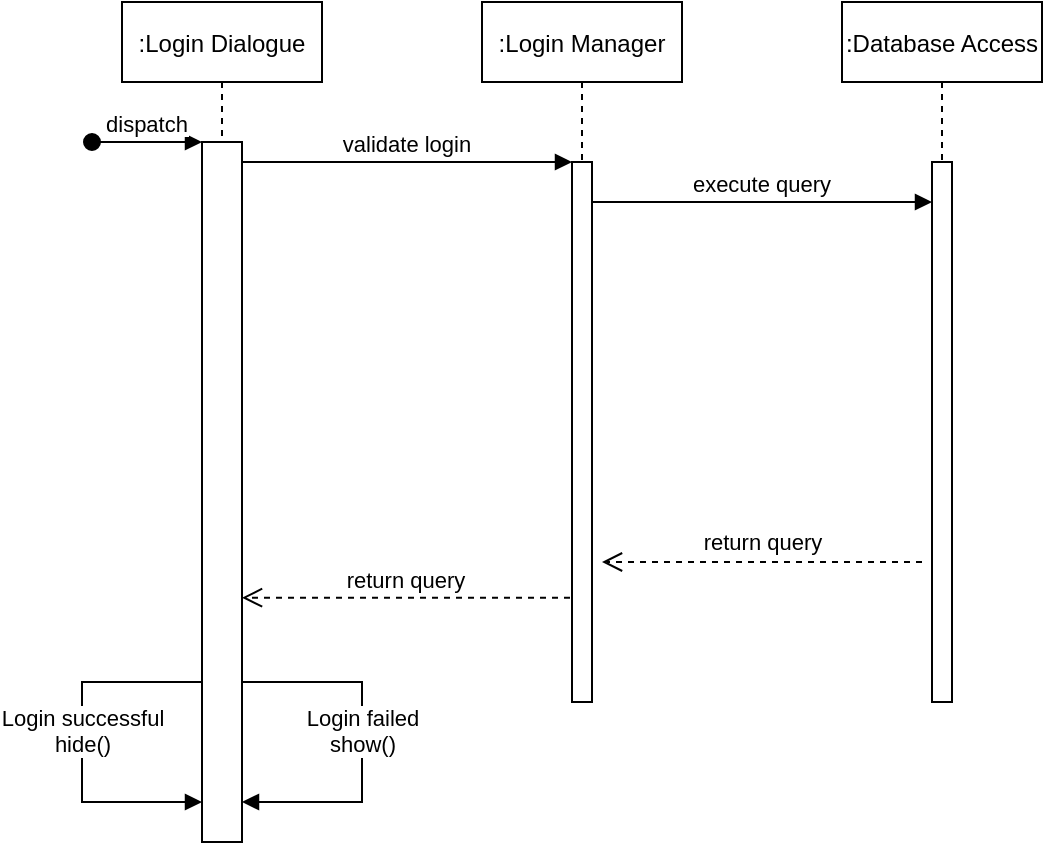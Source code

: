 <mxfile version="17.2.4" type="device" pages="2"><diagram id="kgpKYQtTHZ0yAKxKKP6v" name="Sequence diagram"><mxGraphModel dx="782" dy="468" grid="1" gridSize="10" guides="1" tooltips="1" connect="1" arrows="1" fold="1" page="1" pageScale="1" pageWidth="850" pageHeight="1100" math="0" shadow="0"><root><mxCell id="0"/><mxCell id="1" parent="0"/><mxCell id="3nuBFxr9cyL0pnOWT2aG-1" value=":Login Dialogue" style="shape=umlLifeline;perimeter=lifelinePerimeter;container=1;collapsible=0;recursiveResize=0;rounded=0;shadow=0;strokeWidth=1;" parent="1" vertex="1"><mxGeometry x="120" y="80" width="100" height="420" as="geometry"/></mxCell><mxCell id="3nuBFxr9cyL0pnOWT2aG-2" value="" style="points=[];perimeter=orthogonalPerimeter;rounded=0;shadow=0;strokeWidth=1;" parent="3nuBFxr9cyL0pnOWT2aG-1" vertex="1"><mxGeometry x="40" y="70" width="20" height="350" as="geometry"/></mxCell><mxCell id="3nuBFxr9cyL0pnOWT2aG-3" value="dispatch" style="verticalAlign=bottom;startArrow=oval;endArrow=block;startSize=8;shadow=0;strokeWidth=1;" parent="3nuBFxr9cyL0pnOWT2aG-1" target="3nuBFxr9cyL0pnOWT2aG-2" edge="1"><mxGeometry relative="1" as="geometry"><mxPoint x="-15" y="70" as="sourcePoint"/></mxGeometry></mxCell><mxCell id="3nuBFxr9cyL0pnOWT2aG-5" value=":Login Manager" style="shape=umlLifeline;perimeter=lifelinePerimeter;container=1;collapsible=0;recursiveResize=0;rounded=0;shadow=0;strokeWidth=1;" parent="1" vertex="1"><mxGeometry x="300" y="80" width="100" height="350" as="geometry"/></mxCell><mxCell id="3nuBFxr9cyL0pnOWT2aG-6" value="" style="points=[];perimeter=orthogonalPerimeter;rounded=0;shadow=0;strokeWidth=1;" parent="3nuBFxr9cyL0pnOWT2aG-5" vertex="1"><mxGeometry x="45" y="80" width="10" height="270" as="geometry"/></mxCell><mxCell id="3nuBFxr9cyL0pnOWT2aG-7" value="return query" style="verticalAlign=bottom;endArrow=open;dashed=1;endSize=8;exitX=0.44;exitY=0.851;shadow=0;strokeWidth=1;exitDx=0;exitDy=0;exitPerimeter=0;" parent="1" source="3nuBFxr9cyL0pnOWT2aG-5" target="3nuBFxr9cyL0pnOWT2aG-2" edge="1"><mxGeometry relative="1" as="geometry"><mxPoint x="275" y="236" as="targetPoint"/></mxGeometry></mxCell><mxCell id="3nuBFxr9cyL0pnOWT2aG-8" value="validate login" style="verticalAlign=bottom;endArrow=block;entryX=0;entryY=0;shadow=0;strokeWidth=1;" parent="1" source="3nuBFxr9cyL0pnOWT2aG-2" target="3nuBFxr9cyL0pnOWT2aG-6" edge="1"><mxGeometry relative="1" as="geometry"><mxPoint x="275" y="160" as="sourcePoint"/></mxGeometry></mxCell><mxCell id="IukuhFqfR0wseDw383m--1" value=":Database Access" style="shape=umlLifeline;perimeter=lifelinePerimeter;container=1;collapsible=0;recursiveResize=0;rounded=0;shadow=0;strokeWidth=1;" vertex="1" parent="1"><mxGeometry x="480" y="80" width="100" height="350" as="geometry"/></mxCell><mxCell id="IukuhFqfR0wseDw383m--2" value="" style="points=[];perimeter=orthogonalPerimeter;rounded=0;shadow=0;strokeWidth=1;" vertex="1" parent="IukuhFqfR0wseDw383m--1"><mxGeometry x="45" y="80" width="10" height="270" as="geometry"/></mxCell><mxCell id="IukuhFqfR0wseDw383m--3" value="execute query" style="verticalAlign=bottom;endArrow=block;entryX=0;entryY=0;shadow=0;strokeWidth=1;" edge="1" parent="IukuhFqfR0wseDw383m--1"><mxGeometry relative="1" as="geometry"><mxPoint x="-125" y="100.0" as="sourcePoint"/><mxPoint x="45" y="100.0" as="targetPoint"/></mxGeometry></mxCell><mxCell id="IukuhFqfR0wseDw383m--5" value="" style="verticalAlign=bottom;endArrow=open;dashed=1;endSize=8;shadow=0;strokeWidth=1;" edge="1" parent="IukuhFqfR0wseDw383m--1"><mxGeometry relative="1" as="geometry"><mxPoint x="-120" y="280.0" as="targetPoint"/><mxPoint x="40" y="280" as="sourcePoint"/><Array as="points"><mxPoint x="-40" y="280"/></Array></mxGeometry></mxCell><mxCell id="IukuhFqfR0wseDw383m--8" value="return query" style="edgeLabel;html=1;align=center;verticalAlign=middle;resizable=0;points=[];" vertex="1" connectable="0" parent="IukuhFqfR0wseDw383m--5"><mxGeometry x="-0.158" y="-1" relative="1" as="geometry"><mxPoint x="-13" y="-9" as="offset"/></mxGeometry></mxCell><mxCell id="IukuhFqfR0wseDw383m--6" value="Login failed&lt;br&gt;show()" style="html=1;verticalAlign=bottom;endArrow=block;rounded=0;" edge="1" parent="1"><mxGeometry x="0.111" width="80" relative="1" as="geometry"><mxPoint x="180" y="420" as="sourcePoint"/><mxPoint x="180" y="480" as="targetPoint"/><Array as="points"><mxPoint x="240" y="420"/><mxPoint x="240" y="480"/></Array><mxPoint as="offset"/></mxGeometry></mxCell><mxCell id="IukuhFqfR0wseDw383m--7" value="Login successful&lt;br&gt;hide()" style="html=1;verticalAlign=bottom;endArrow=block;rounded=0;" edge="1" parent="1"><mxGeometry x="0.111" width="80" relative="1" as="geometry"><mxPoint x="160" y="420" as="sourcePoint"/><mxPoint x="160" y="480" as="targetPoint"/><Array as="points"><mxPoint x="100" y="420"/><mxPoint x="100" y="480"/></Array><mxPoint as="offset"/></mxGeometry></mxCell></root></mxGraphModel></diagram><diagram id="vVQI2mC9E53fQHBSaOk4" name="Collaboration diagram"><mxGraphModel dx="782" dy="468" grid="1" gridSize="10" guides="1" tooltips="1" connect="1" arrows="1" fold="1" page="1" pageScale="1" pageWidth="850" pageHeight="1100" math="0" shadow="0"><root><mxCell id="0"/><mxCell id="1" parent="0"/><mxCell id="drn0kfpE2ZOxEJmgGocc-4" value="" style="edgeStyle=orthogonalEdgeStyle;rounded=0;orthogonalLoop=1;jettySize=auto;html=1;startArrow=none;" edge="1" parent="1" source="drn0kfpE2ZOxEJmgGocc-5" target="drn0kfpE2ZOxEJmgGocc-3"><mxGeometry relative="1" as="geometry"/></mxCell><mxCell id="drn0kfpE2ZOxEJmgGocc-16" style="edgeStyle=orthogonalEdgeStyle;rounded=0;orthogonalLoop=1;jettySize=auto;html=1;exitX=0;exitY=0;exitDx=0;exitDy=0;entryX=0;entryY=0.5;entryDx=0;entryDy=0;" edge="1" parent="1"><mxGeometry relative="1" as="geometry"><mxPoint x="250" y="160" as="targetPoint"/><mxPoint x="250" y="130" as="sourcePoint"/><Array as="points"><mxPoint x="280" y="130"/><mxPoint x="280" y="70"/><mxPoint x="160" y="70"/><mxPoint x="160" y="160"/></Array></mxGeometry></mxCell><mxCell id="drn0kfpE2ZOxEJmgGocc-29" value="&lt;span style=&quot;font-size: 12px ; background-color: rgb(248 , 249 , 250)&quot;&gt;3. Login successful&lt;/span&gt;&lt;br style=&quot;font-size: 12px ; background-color: rgb(248 , 249 , 250)&quot;&gt;&lt;span style=&quot;font-size: 12px ; background-color: rgb(248 , 249 , 250)&quot;&gt;hide()&lt;/span&gt;" style="edgeLabel;html=1;align=center;verticalAlign=middle;resizable=0;points=[];" vertex="1" connectable="0" parent="drn0kfpE2ZOxEJmgGocc-16"><mxGeometry x="0.193" y="-1" relative="1" as="geometry"><mxPoint y="17" as="offset"/></mxGeometry></mxCell><mxCell id="drn0kfpE2ZOxEJmgGocc-1" value="LOGIN DIALOGUE" style="rounded=0;whiteSpace=wrap;html=1;" vertex="1" parent="1"><mxGeometry x="250" y="130" width="120" height="60" as="geometry"/></mxCell><mxCell id="drn0kfpE2ZOxEJmgGocc-10" value="" style="edgeStyle=orthogonalEdgeStyle;rounded=0;orthogonalLoop=1;jettySize=auto;html=1;startArrow=none;" edge="1" parent="1" source="drn0kfpE2ZOxEJmgGocc-11" target="drn0kfpE2ZOxEJmgGocc-9"><mxGeometry relative="1" as="geometry"/></mxCell><mxCell id="drn0kfpE2ZOxEJmgGocc-3" value="LOGIN MANAGER" style="rounded=0;whiteSpace=wrap;html=1;" vertex="1" parent="1"><mxGeometry x="250" y="320" width="120" height="60" as="geometry"/></mxCell><mxCell id="drn0kfpE2ZOxEJmgGocc-5" value="1. Validate login&lt;br&gt;(username, password)" style="text;html=1;align=center;verticalAlign=middle;resizable=0;points=[];autosize=1;strokeColor=none;fillColor=none;" vertex="1" parent="1"><mxGeometry x="245" y="240" width="130" height="30" as="geometry"/></mxCell><mxCell id="drn0kfpE2ZOxEJmgGocc-7" value="" style="edgeStyle=orthogonalEdgeStyle;rounded=0;orthogonalLoop=1;jettySize=auto;html=1;endArrow=none;" edge="1" parent="1" source="drn0kfpE2ZOxEJmgGocc-1" target="drn0kfpE2ZOxEJmgGocc-5"><mxGeometry relative="1" as="geometry"><mxPoint x="310" y="190" as="sourcePoint"/><mxPoint x="310" y="270" as="targetPoint"/></mxGeometry></mxCell><mxCell id="drn0kfpE2ZOxEJmgGocc-9" value="DB access" style="rounded=0;whiteSpace=wrap;html=1;" vertex="1" parent="1"><mxGeometry x="510" y="320" width="120" height="60" as="geometry"/></mxCell><mxCell id="drn0kfpE2ZOxEJmgGocc-11" value="2. check username and password &lt;br&gt;with database" style="text;html=1;align=center;verticalAlign=middle;resizable=0;points=[];autosize=1;strokeColor=none;fillColor=none;rotation=-90;" vertex="1" parent="1"><mxGeometry x="345" y="335" width="190" height="30" as="geometry"/></mxCell><mxCell id="drn0kfpE2ZOxEJmgGocc-12" value="" style="edgeStyle=orthogonalEdgeStyle;rounded=0;orthogonalLoop=1;jettySize=auto;html=1;endArrow=none;" edge="1" parent="1" source="drn0kfpE2ZOxEJmgGocc-3" target="drn0kfpE2ZOxEJmgGocc-11"><mxGeometry relative="1" as="geometry"><mxPoint x="370" y="350" as="sourcePoint"/><mxPoint x="510" y="350" as="targetPoint"/></mxGeometry></mxCell><mxCell id="drn0kfpE2ZOxEJmgGocc-22" style="edgeStyle=orthogonalEdgeStyle;rounded=0;orthogonalLoop=1;jettySize=auto;html=1;entryX=1;entryY=0.5;entryDx=0;entryDy=0;" edge="1" parent="1" target="drn0kfpE2ZOxEJmgGocc-1"><mxGeometry relative="1" as="geometry"><mxPoint x="385" y="150" as="targetPoint"/><mxPoint x="365" y="130" as="sourcePoint"/><Array as="points"><mxPoint x="345" y="130"/><mxPoint x="345" y="70"/><mxPoint x="470" y="70"/><mxPoint x="470" y="160"/></Array></mxGeometry></mxCell><mxCell id="drn0kfpE2ZOxEJmgGocc-28" value="&lt;span style=&quot;font-size: 12px ; background-color: rgb(248 , 249 , 250)&quot;&gt;3. Login failed&amp;nbsp;&lt;/span&gt;&lt;br style=&quot;font-size: 12px ; background-color: rgb(248 , 249 , 250)&quot;&gt;&lt;span style=&quot;font-size: 12px ; background-color: rgb(248 , 249 , 250)&quot;&gt;show()&lt;/span&gt;" style="edgeLabel;html=1;align=center;verticalAlign=middle;resizable=0;points=[];" vertex="1" connectable="0" parent="drn0kfpE2ZOxEJmgGocc-22"><mxGeometry x="-0.696" y="2" relative="1" as="geometry"><mxPoint x="127" y="20" as="offset"/></mxGeometry></mxCell></root></mxGraphModel></diagram></mxfile>